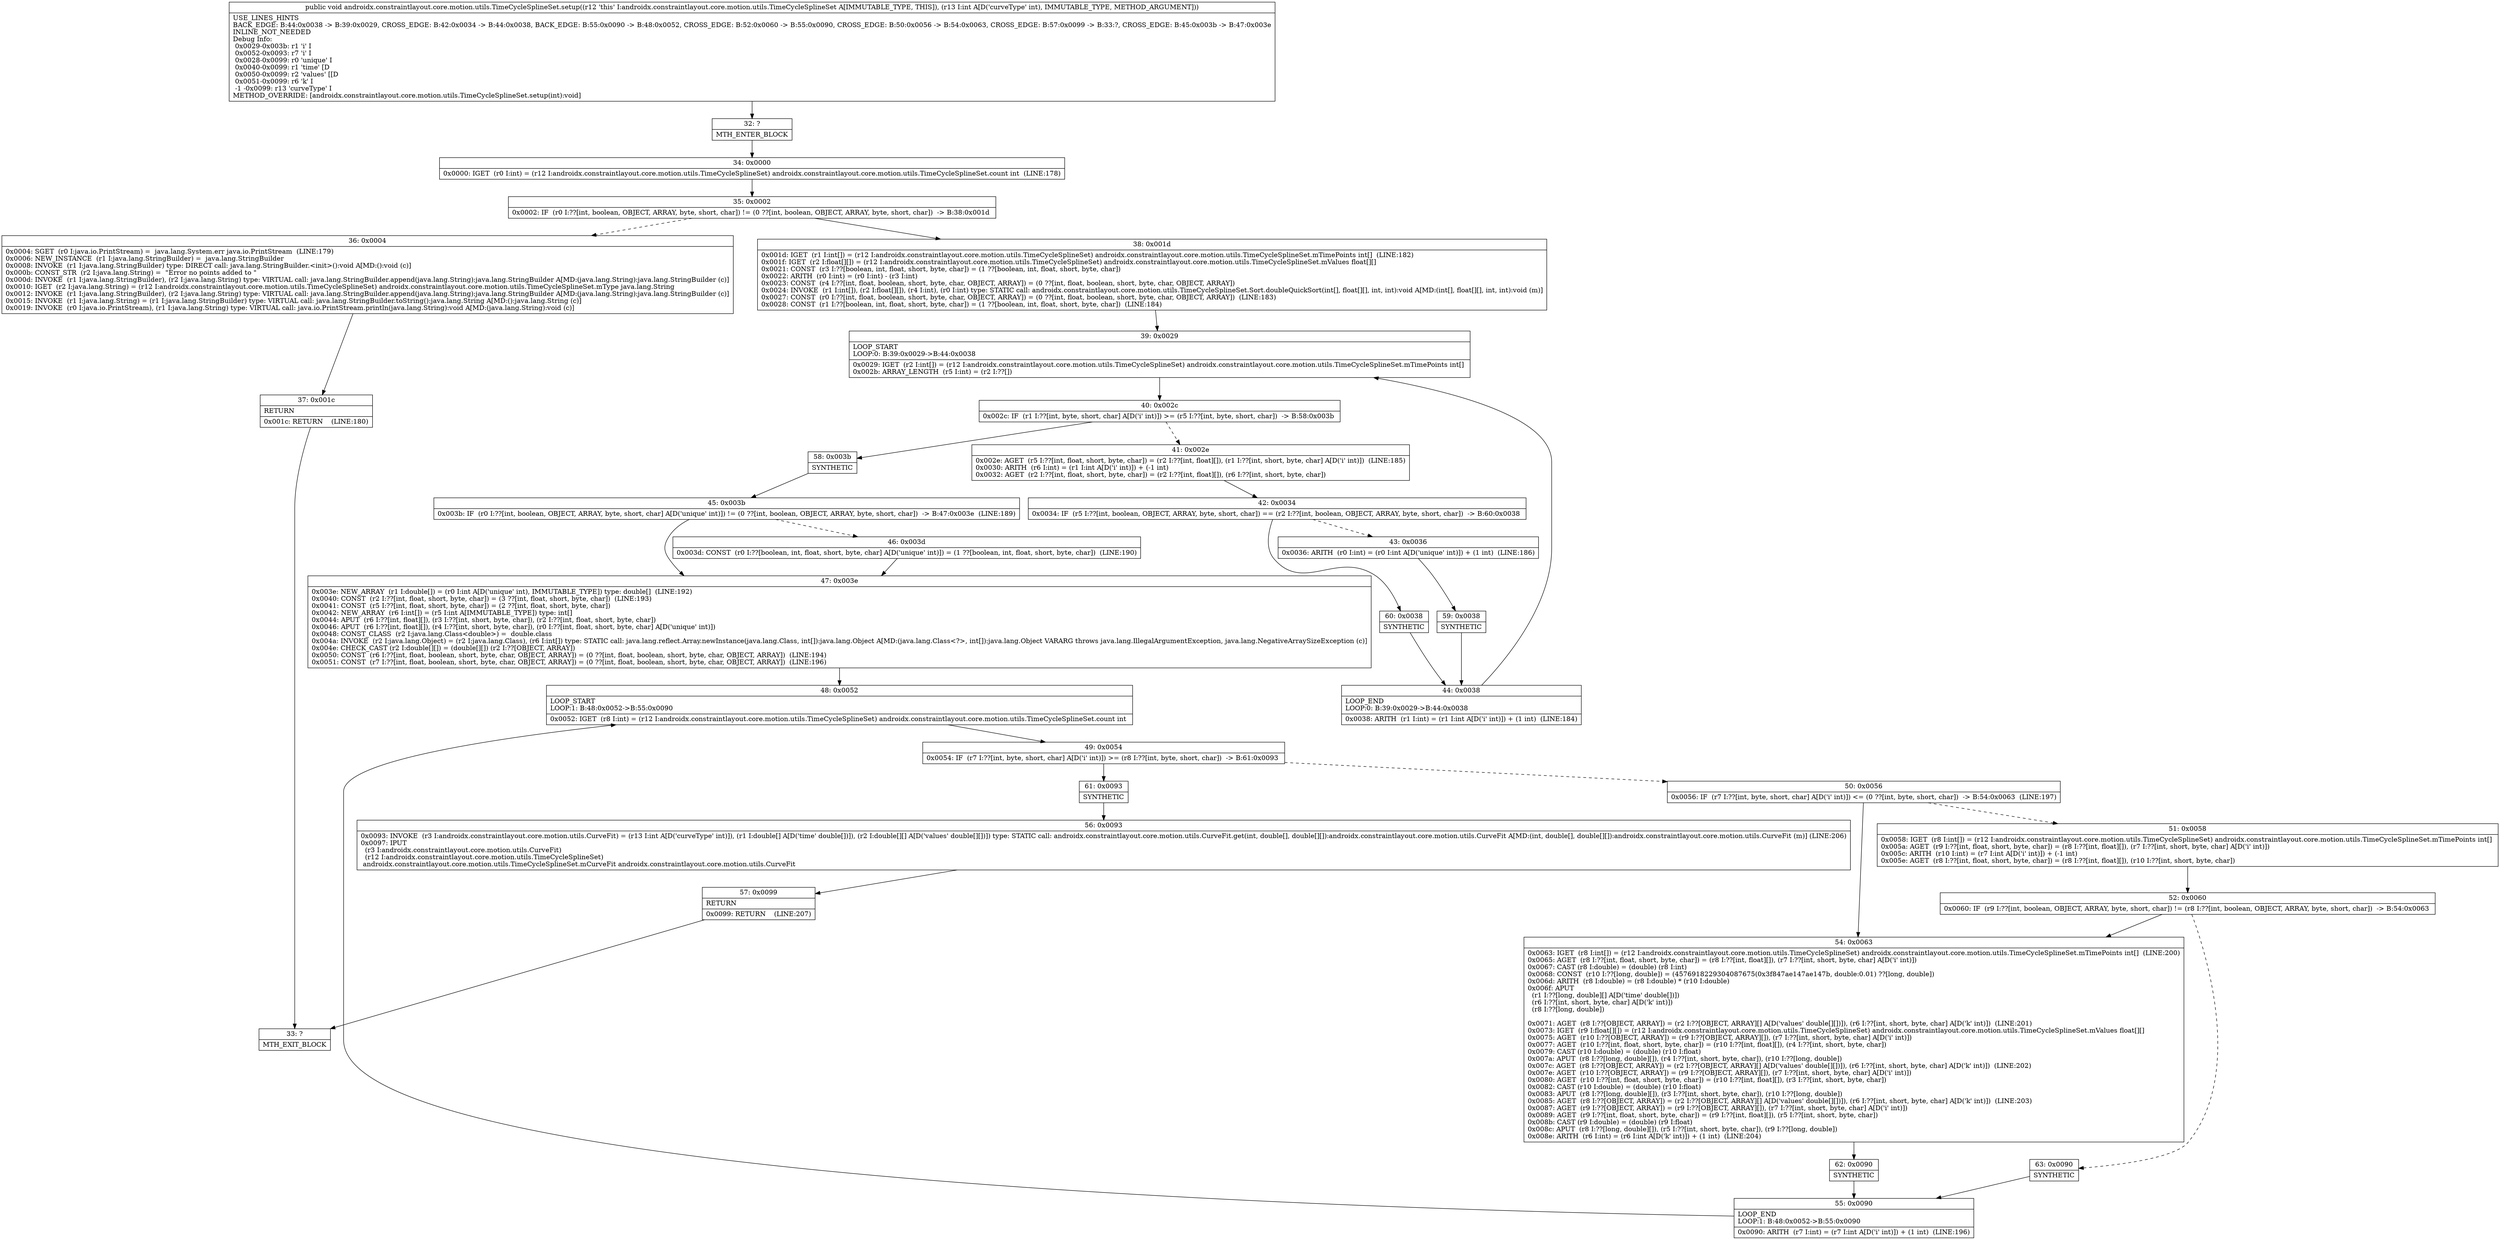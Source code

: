 digraph "CFG forandroidx.constraintlayout.core.motion.utils.TimeCycleSplineSet.setup(I)V" {
Node_32 [shape=record,label="{32\:\ ?|MTH_ENTER_BLOCK\l}"];
Node_34 [shape=record,label="{34\:\ 0x0000|0x0000: IGET  (r0 I:int) = (r12 I:androidx.constraintlayout.core.motion.utils.TimeCycleSplineSet) androidx.constraintlayout.core.motion.utils.TimeCycleSplineSet.count int  (LINE:178)\l}"];
Node_35 [shape=record,label="{35\:\ 0x0002|0x0002: IF  (r0 I:??[int, boolean, OBJECT, ARRAY, byte, short, char]) != (0 ??[int, boolean, OBJECT, ARRAY, byte, short, char])  \-\> B:38:0x001d \l}"];
Node_36 [shape=record,label="{36\:\ 0x0004|0x0004: SGET  (r0 I:java.io.PrintStream) =  java.lang.System.err java.io.PrintStream  (LINE:179)\l0x0006: NEW_INSTANCE  (r1 I:java.lang.StringBuilder) =  java.lang.StringBuilder \l0x0008: INVOKE  (r1 I:java.lang.StringBuilder) type: DIRECT call: java.lang.StringBuilder.\<init\>():void A[MD:():void (c)]\l0x000b: CONST_STR  (r2 I:java.lang.String) =  \"Error no points added to \" \l0x000d: INVOKE  (r1 I:java.lang.StringBuilder), (r2 I:java.lang.String) type: VIRTUAL call: java.lang.StringBuilder.append(java.lang.String):java.lang.StringBuilder A[MD:(java.lang.String):java.lang.StringBuilder (c)]\l0x0010: IGET  (r2 I:java.lang.String) = (r12 I:androidx.constraintlayout.core.motion.utils.TimeCycleSplineSet) androidx.constraintlayout.core.motion.utils.TimeCycleSplineSet.mType java.lang.String \l0x0012: INVOKE  (r1 I:java.lang.StringBuilder), (r2 I:java.lang.String) type: VIRTUAL call: java.lang.StringBuilder.append(java.lang.String):java.lang.StringBuilder A[MD:(java.lang.String):java.lang.StringBuilder (c)]\l0x0015: INVOKE  (r1 I:java.lang.String) = (r1 I:java.lang.StringBuilder) type: VIRTUAL call: java.lang.StringBuilder.toString():java.lang.String A[MD:():java.lang.String (c)]\l0x0019: INVOKE  (r0 I:java.io.PrintStream), (r1 I:java.lang.String) type: VIRTUAL call: java.io.PrintStream.println(java.lang.String):void A[MD:(java.lang.String):void (c)]\l}"];
Node_37 [shape=record,label="{37\:\ 0x001c|RETURN\l|0x001c: RETURN    (LINE:180)\l}"];
Node_33 [shape=record,label="{33\:\ ?|MTH_EXIT_BLOCK\l}"];
Node_38 [shape=record,label="{38\:\ 0x001d|0x001d: IGET  (r1 I:int[]) = (r12 I:androidx.constraintlayout.core.motion.utils.TimeCycleSplineSet) androidx.constraintlayout.core.motion.utils.TimeCycleSplineSet.mTimePoints int[]  (LINE:182)\l0x001f: IGET  (r2 I:float[][]) = (r12 I:androidx.constraintlayout.core.motion.utils.TimeCycleSplineSet) androidx.constraintlayout.core.motion.utils.TimeCycleSplineSet.mValues float[][] \l0x0021: CONST  (r3 I:??[boolean, int, float, short, byte, char]) = (1 ??[boolean, int, float, short, byte, char]) \l0x0022: ARITH  (r0 I:int) = (r0 I:int) \- (r3 I:int) \l0x0023: CONST  (r4 I:??[int, float, boolean, short, byte, char, OBJECT, ARRAY]) = (0 ??[int, float, boolean, short, byte, char, OBJECT, ARRAY]) \l0x0024: INVOKE  (r1 I:int[]), (r2 I:float[][]), (r4 I:int), (r0 I:int) type: STATIC call: androidx.constraintlayout.core.motion.utils.TimeCycleSplineSet.Sort.doubleQuickSort(int[], float[][], int, int):void A[MD:(int[], float[][], int, int):void (m)]\l0x0027: CONST  (r0 I:??[int, float, boolean, short, byte, char, OBJECT, ARRAY]) = (0 ??[int, float, boolean, short, byte, char, OBJECT, ARRAY])  (LINE:183)\l0x0028: CONST  (r1 I:??[boolean, int, float, short, byte, char]) = (1 ??[boolean, int, float, short, byte, char])  (LINE:184)\l}"];
Node_39 [shape=record,label="{39\:\ 0x0029|LOOP_START\lLOOP:0: B:39:0x0029\-\>B:44:0x0038\l|0x0029: IGET  (r2 I:int[]) = (r12 I:androidx.constraintlayout.core.motion.utils.TimeCycleSplineSet) androidx.constraintlayout.core.motion.utils.TimeCycleSplineSet.mTimePoints int[] \l0x002b: ARRAY_LENGTH  (r5 I:int) = (r2 I:??[]) \l}"];
Node_40 [shape=record,label="{40\:\ 0x002c|0x002c: IF  (r1 I:??[int, byte, short, char] A[D('i' int)]) \>= (r5 I:??[int, byte, short, char])  \-\> B:58:0x003b \l}"];
Node_41 [shape=record,label="{41\:\ 0x002e|0x002e: AGET  (r5 I:??[int, float, short, byte, char]) = (r2 I:??[int, float][]), (r1 I:??[int, short, byte, char] A[D('i' int)])  (LINE:185)\l0x0030: ARITH  (r6 I:int) = (r1 I:int A[D('i' int)]) + (\-1 int) \l0x0032: AGET  (r2 I:??[int, float, short, byte, char]) = (r2 I:??[int, float][]), (r6 I:??[int, short, byte, char]) \l}"];
Node_42 [shape=record,label="{42\:\ 0x0034|0x0034: IF  (r5 I:??[int, boolean, OBJECT, ARRAY, byte, short, char]) == (r2 I:??[int, boolean, OBJECT, ARRAY, byte, short, char])  \-\> B:60:0x0038 \l}"];
Node_43 [shape=record,label="{43\:\ 0x0036|0x0036: ARITH  (r0 I:int) = (r0 I:int A[D('unique' int)]) + (1 int)  (LINE:186)\l}"];
Node_59 [shape=record,label="{59\:\ 0x0038|SYNTHETIC\l}"];
Node_44 [shape=record,label="{44\:\ 0x0038|LOOP_END\lLOOP:0: B:39:0x0029\-\>B:44:0x0038\l|0x0038: ARITH  (r1 I:int) = (r1 I:int A[D('i' int)]) + (1 int)  (LINE:184)\l}"];
Node_60 [shape=record,label="{60\:\ 0x0038|SYNTHETIC\l}"];
Node_58 [shape=record,label="{58\:\ 0x003b|SYNTHETIC\l}"];
Node_45 [shape=record,label="{45\:\ 0x003b|0x003b: IF  (r0 I:??[int, boolean, OBJECT, ARRAY, byte, short, char] A[D('unique' int)]) != (0 ??[int, boolean, OBJECT, ARRAY, byte, short, char])  \-\> B:47:0x003e  (LINE:189)\l}"];
Node_46 [shape=record,label="{46\:\ 0x003d|0x003d: CONST  (r0 I:??[boolean, int, float, short, byte, char] A[D('unique' int)]) = (1 ??[boolean, int, float, short, byte, char])  (LINE:190)\l}"];
Node_47 [shape=record,label="{47\:\ 0x003e|0x003e: NEW_ARRAY  (r1 I:double[]) = (r0 I:int A[D('unique' int), IMMUTABLE_TYPE]) type: double[]  (LINE:192)\l0x0040: CONST  (r2 I:??[int, float, short, byte, char]) = (3 ??[int, float, short, byte, char])  (LINE:193)\l0x0041: CONST  (r5 I:??[int, float, short, byte, char]) = (2 ??[int, float, short, byte, char]) \l0x0042: NEW_ARRAY  (r6 I:int[]) = (r5 I:int A[IMMUTABLE_TYPE]) type: int[] \l0x0044: APUT  (r6 I:??[int, float][]), (r3 I:??[int, short, byte, char]), (r2 I:??[int, float, short, byte, char]) \l0x0046: APUT  (r6 I:??[int, float][]), (r4 I:??[int, short, byte, char]), (r0 I:??[int, float, short, byte, char] A[D('unique' int)]) \l0x0048: CONST_CLASS  (r2 I:java.lang.Class\<double\>) =  double.class \l0x004a: INVOKE  (r2 I:java.lang.Object) = (r2 I:java.lang.Class), (r6 I:int[]) type: STATIC call: java.lang.reflect.Array.newInstance(java.lang.Class, int[]):java.lang.Object A[MD:(java.lang.Class\<?\>, int[]):java.lang.Object VARARG throws java.lang.IllegalArgumentException, java.lang.NegativeArraySizeException (c)]\l0x004e: CHECK_CAST (r2 I:double[][]) = (double[][]) (r2 I:??[OBJECT, ARRAY]) \l0x0050: CONST  (r6 I:??[int, float, boolean, short, byte, char, OBJECT, ARRAY]) = (0 ??[int, float, boolean, short, byte, char, OBJECT, ARRAY])  (LINE:194)\l0x0051: CONST  (r7 I:??[int, float, boolean, short, byte, char, OBJECT, ARRAY]) = (0 ??[int, float, boolean, short, byte, char, OBJECT, ARRAY])  (LINE:196)\l}"];
Node_48 [shape=record,label="{48\:\ 0x0052|LOOP_START\lLOOP:1: B:48:0x0052\-\>B:55:0x0090\l|0x0052: IGET  (r8 I:int) = (r12 I:androidx.constraintlayout.core.motion.utils.TimeCycleSplineSet) androidx.constraintlayout.core.motion.utils.TimeCycleSplineSet.count int \l}"];
Node_49 [shape=record,label="{49\:\ 0x0054|0x0054: IF  (r7 I:??[int, byte, short, char] A[D('i' int)]) \>= (r8 I:??[int, byte, short, char])  \-\> B:61:0x0093 \l}"];
Node_50 [shape=record,label="{50\:\ 0x0056|0x0056: IF  (r7 I:??[int, byte, short, char] A[D('i' int)]) \<= (0 ??[int, byte, short, char])  \-\> B:54:0x0063  (LINE:197)\l}"];
Node_51 [shape=record,label="{51\:\ 0x0058|0x0058: IGET  (r8 I:int[]) = (r12 I:androidx.constraintlayout.core.motion.utils.TimeCycleSplineSet) androidx.constraintlayout.core.motion.utils.TimeCycleSplineSet.mTimePoints int[] \l0x005a: AGET  (r9 I:??[int, float, short, byte, char]) = (r8 I:??[int, float][]), (r7 I:??[int, short, byte, char] A[D('i' int)]) \l0x005c: ARITH  (r10 I:int) = (r7 I:int A[D('i' int)]) + (\-1 int) \l0x005e: AGET  (r8 I:??[int, float, short, byte, char]) = (r8 I:??[int, float][]), (r10 I:??[int, short, byte, char]) \l}"];
Node_52 [shape=record,label="{52\:\ 0x0060|0x0060: IF  (r9 I:??[int, boolean, OBJECT, ARRAY, byte, short, char]) != (r8 I:??[int, boolean, OBJECT, ARRAY, byte, short, char])  \-\> B:54:0x0063 \l}"];
Node_63 [shape=record,label="{63\:\ 0x0090|SYNTHETIC\l}"];
Node_55 [shape=record,label="{55\:\ 0x0090|LOOP_END\lLOOP:1: B:48:0x0052\-\>B:55:0x0090\l|0x0090: ARITH  (r7 I:int) = (r7 I:int A[D('i' int)]) + (1 int)  (LINE:196)\l}"];
Node_54 [shape=record,label="{54\:\ 0x0063|0x0063: IGET  (r8 I:int[]) = (r12 I:androidx.constraintlayout.core.motion.utils.TimeCycleSplineSet) androidx.constraintlayout.core.motion.utils.TimeCycleSplineSet.mTimePoints int[]  (LINE:200)\l0x0065: AGET  (r8 I:??[int, float, short, byte, char]) = (r8 I:??[int, float][]), (r7 I:??[int, short, byte, char] A[D('i' int)]) \l0x0067: CAST (r8 I:double) = (double) (r8 I:int) \l0x0068: CONST  (r10 I:??[long, double]) = (4576918229304087675(0x3f847ae147ae147b, double:0.01) ??[long, double]) \l0x006d: ARITH  (r8 I:double) = (r8 I:double) * (r10 I:double) \l0x006f: APUT  \l  (r1 I:??[long, double][] A[D('time' double[])])\l  (r6 I:??[int, short, byte, char] A[D('k' int)])\l  (r8 I:??[long, double])\l \l0x0071: AGET  (r8 I:??[OBJECT, ARRAY]) = (r2 I:??[OBJECT, ARRAY][] A[D('values' double[][])]), (r6 I:??[int, short, byte, char] A[D('k' int)])  (LINE:201)\l0x0073: IGET  (r9 I:float[][]) = (r12 I:androidx.constraintlayout.core.motion.utils.TimeCycleSplineSet) androidx.constraintlayout.core.motion.utils.TimeCycleSplineSet.mValues float[][] \l0x0075: AGET  (r10 I:??[OBJECT, ARRAY]) = (r9 I:??[OBJECT, ARRAY][]), (r7 I:??[int, short, byte, char] A[D('i' int)]) \l0x0077: AGET  (r10 I:??[int, float, short, byte, char]) = (r10 I:??[int, float][]), (r4 I:??[int, short, byte, char]) \l0x0079: CAST (r10 I:double) = (double) (r10 I:float) \l0x007a: APUT  (r8 I:??[long, double][]), (r4 I:??[int, short, byte, char]), (r10 I:??[long, double]) \l0x007c: AGET  (r8 I:??[OBJECT, ARRAY]) = (r2 I:??[OBJECT, ARRAY][] A[D('values' double[][])]), (r6 I:??[int, short, byte, char] A[D('k' int)])  (LINE:202)\l0x007e: AGET  (r10 I:??[OBJECT, ARRAY]) = (r9 I:??[OBJECT, ARRAY][]), (r7 I:??[int, short, byte, char] A[D('i' int)]) \l0x0080: AGET  (r10 I:??[int, float, short, byte, char]) = (r10 I:??[int, float][]), (r3 I:??[int, short, byte, char]) \l0x0082: CAST (r10 I:double) = (double) (r10 I:float) \l0x0083: APUT  (r8 I:??[long, double][]), (r3 I:??[int, short, byte, char]), (r10 I:??[long, double]) \l0x0085: AGET  (r8 I:??[OBJECT, ARRAY]) = (r2 I:??[OBJECT, ARRAY][] A[D('values' double[][])]), (r6 I:??[int, short, byte, char] A[D('k' int)])  (LINE:203)\l0x0087: AGET  (r9 I:??[OBJECT, ARRAY]) = (r9 I:??[OBJECT, ARRAY][]), (r7 I:??[int, short, byte, char] A[D('i' int)]) \l0x0089: AGET  (r9 I:??[int, float, short, byte, char]) = (r9 I:??[int, float][]), (r5 I:??[int, short, byte, char]) \l0x008b: CAST (r9 I:double) = (double) (r9 I:float) \l0x008c: APUT  (r8 I:??[long, double][]), (r5 I:??[int, short, byte, char]), (r9 I:??[long, double]) \l0x008e: ARITH  (r6 I:int) = (r6 I:int A[D('k' int)]) + (1 int)  (LINE:204)\l}"];
Node_62 [shape=record,label="{62\:\ 0x0090|SYNTHETIC\l}"];
Node_61 [shape=record,label="{61\:\ 0x0093|SYNTHETIC\l}"];
Node_56 [shape=record,label="{56\:\ 0x0093|0x0093: INVOKE  (r3 I:androidx.constraintlayout.core.motion.utils.CurveFit) = (r13 I:int A[D('curveType' int)]), (r1 I:double[] A[D('time' double[])]), (r2 I:double[][] A[D('values' double[][])]) type: STATIC call: androidx.constraintlayout.core.motion.utils.CurveFit.get(int, double[], double[][]):androidx.constraintlayout.core.motion.utils.CurveFit A[MD:(int, double[], double[][]):androidx.constraintlayout.core.motion.utils.CurveFit (m)] (LINE:206)\l0x0097: IPUT  \l  (r3 I:androidx.constraintlayout.core.motion.utils.CurveFit)\l  (r12 I:androidx.constraintlayout.core.motion.utils.TimeCycleSplineSet)\l androidx.constraintlayout.core.motion.utils.TimeCycleSplineSet.mCurveFit androidx.constraintlayout.core.motion.utils.CurveFit \l}"];
Node_57 [shape=record,label="{57\:\ 0x0099|RETURN\l|0x0099: RETURN    (LINE:207)\l}"];
MethodNode[shape=record,label="{public void androidx.constraintlayout.core.motion.utils.TimeCycleSplineSet.setup((r12 'this' I:androidx.constraintlayout.core.motion.utils.TimeCycleSplineSet A[IMMUTABLE_TYPE, THIS]), (r13 I:int A[D('curveType' int), IMMUTABLE_TYPE, METHOD_ARGUMENT]))  | USE_LINES_HINTS\lBACK_EDGE: B:44:0x0038 \-\> B:39:0x0029, CROSS_EDGE: B:42:0x0034 \-\> B:44:0x0038, BACK_EDGE: B:55:0x0090 \-\> B:48:0x0052, CROSS_EDGE: B:52:0x0060 \-\> B:55:0x0090, CROSS_EDGE: B:50:0x0056 \-\> B:54:0x0063, CROSS_EDGE: B:57:0x0099 \-\> B:33:?, CROSS_EDGE: B:45:0x003b \-\> B:47:0x003e\lINLINE_NOT_NEEDED\lDebug Info:\l  0x0029\-0x003b: r1 'i' I\l  0x0052\-0x0093: r7 'i' I\l  0x0028\-0x0099: r0 'unique' I\l  0x0040\-0x0099: r1 'time' [D\l  0x0050\-0x0099: r2 'values' [[D\l  0x0051\-0x0099: r6 'k' I\l  \-1 \-0x0099: r13 'curveType' I\lMETHOD_OVERRIDE: [androidx.constraintlayout.core.motion.utils.TimeCycleSplineSet.setup(int):void]\l}"];
MethodNode -> Node_32;Node_32 -> Node_34;
Node_34 -> Node_35;
Node_35 -> Node_36[style=dashed];
Node_35 -> Node_38;
Node_36 -> Node_37;
Node_37 -> Node_33;
Node_38 -> Node_39;
Node_39 -> Node_40;
Node_40 -> Node_41[style=dashed];
Node_40 -> Node_58;
Node_41 -> Node_42;
Node_42 -> Node_43[style=dashed];
Node_42 -> Node_60;
Node_43 -> Node_59;
Node_59 -> Node_44;
Node_44 -> Node_39;
Node_60 -> Node_44;
Node_58 -> Node_45;
Node_45 -> Node_46[style=dashed];
Node_45 -> Node_47;
Node_46 -> Node_47;
Node_47 -> Node_48;
Node_48 -> Node_49;
Node_49 -> Node_50[style=dashed];
Node_49 -> Node_61;
Node_50 -> Node_51[style=dashed];
Node_50 -> Node_54;
Node_51 -> Node_52;
Node_52 -> Node_54;
Node_52 -> Node_63[style=dashed];
Node_63 -> Node_55;
Node_55 -> Node_48;
Node_54 -> Node_62;
Node_62 -> Node_55;
Node_61 -> Node_56;
Node_56 -> Node_57;
Node_57 -> Node_33;
}

